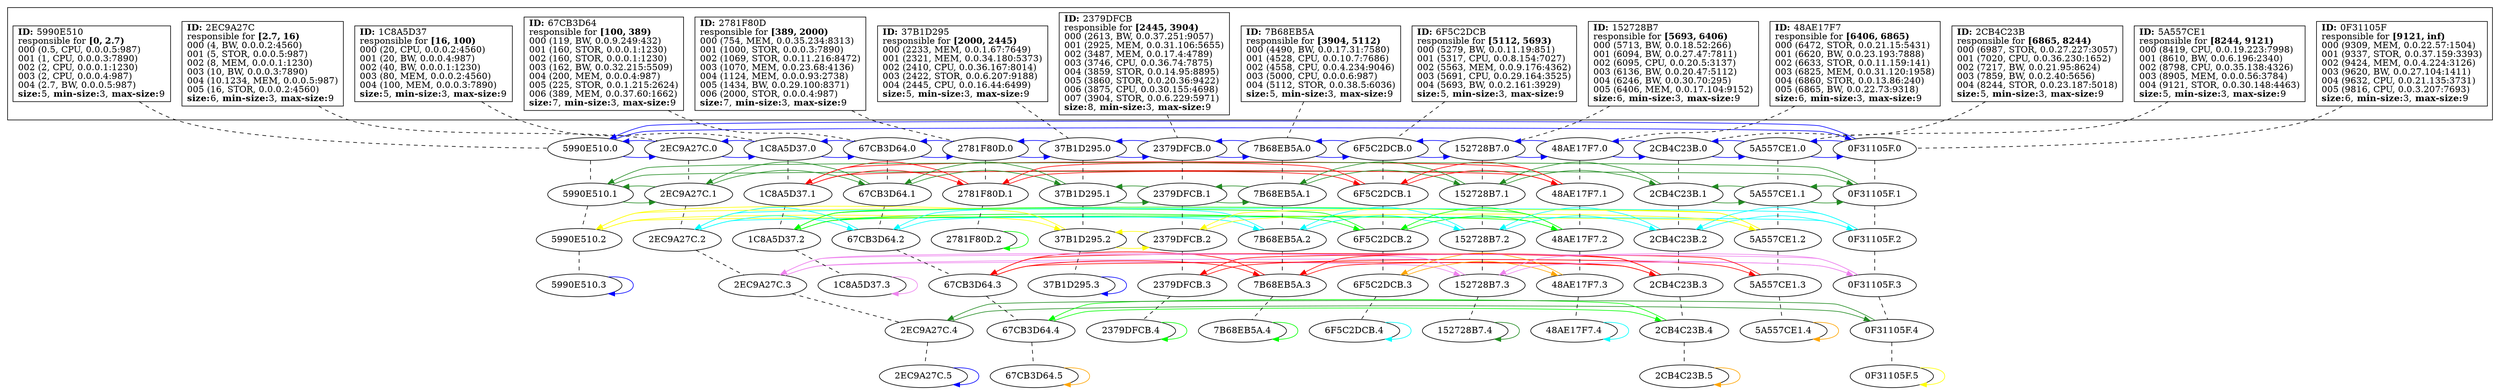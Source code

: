 strict
digraph SkipGraph {

	# vertical
	edge [dir=none style=dashed]
	subgraph {
		"5990E510" -> "5990E510.0" -> "5990E510.1" -> "5990E510.2" -> "5990E510.3"
		}
	subgraph {
		"2EC9A27C" -> "2EC9A27C.0" -> "2EC9A27C.1" -> "2EC9A27C.2" -> "2EC9A27C.3" -> "2EC9A27C.4" -> "2EC9A27C.5"
		}
	subgraph {
		"1C8A5D37" -> "1C8A5D37.0" -> "1C8A5D37.1" -> "1C8A5D37.2" -> "1C8A5D37.3"
		}
	subgraph {
		"67CB3D64" -> "67CB3D64.0" -> "67CB3D64.1" -> "67CB3D64.2" -> "67CB3D64.3" -> "67CB3D64.4" -> "67CB3D64.5"
		}
	subgraph {
		"2781F80D" -> "2781F80D.0" -> "2781F80D.1" -> "2781F80D.2"
		}
	subgraph {
		"37B1D295" -> "37B1D295.0" -> "37B1D295.1" -> "37B1D295.2" -> "37B1D295.3"
		}
	subgraph {
		"2379DFCB" -> "2379DFCB.0" -> "2379DFCB.1" -> "2379DFCB.2" -> "2379DFCB.3" -> "2379DFCB.4"
		}
	subgraph {
		"7B68EB5A" -> "7B68EB5A.0" -> "7B68EB5A.1" -> "7B68EB5A.2" -> "7B68EB5A.3" -> "7B68EB5A.4"
		}
	subgraph {
		"6F5C2DCB" -> "6F5C2DCB.0" -> "6F5C2DCB.1" -> "6F5C2DCB.2" -> "6F5C2DCB.3" -> "6F5C2DCB.4"
		}
	subgraph {
		"152728B7" -> "152728B7.0" -> "152728B7.1" -> "152728B7.2" -> "152728B7.3" -> "152728B7.4"
		}
	subgraph {
		"48AE17F7" -> "48AE17F7.0" -> "48AE17F7.1" -> "48AE17F7.2" -> "48AE17F7.3" -> "48AE17F7.4"
		}
	subgraph {
		"2CB4C23B" -> "2CB4C23B.0" -> "2CB4C23B.1" -> "2CB4C23B.2" -> "2CB4C23B.3" -> "2CB4C23B.4" -> "2CB4C23B.5"
		}
	subgraph {
		"5A557CE1" -> "5A557CE1.0" -> "5A557CE1.1" -> "5A557CE1.2" -> "5A557CE1.3" -> "5A557CE1.4"
		}
	subgraph {
		"0F31105F" -> "0F31105F.0" -> "0F31105F.1" -> "0F31105F.2" -> "0F31105F.3" -> "0F31105F.4" -> "0F31105F.5"
		}

	# horizontal
	edge [dir=forward, style=solid]
	subgraph cluster_content {
		rank = same
		"5990E510" [shape=box, label=
			<
				<B>ID:</B> 5990E510<BR ALIGN="LEFT"/>
				responsible for <B>[0, 2.7)</B><BR ALIGN="LEFT"/>
				000 (0.5, CPU, 0.0.0.5:987)<BR ALIGN="LEFT"/>
				001 (1, CPU, 0.0.0.3:7890)<BR ALIGN="LEFT"/>
				002 (2, CPU, 0.0.0.1:1230)<BR ALIGN="LEFT"/>
				003 (2, CPU, 0.0.0.4:987)<BR ALIGN="LEFT"/>
				004 (2.7, BW, 0.0.0.5:987)<BR ALIGN="LEFT"/>
			<B>size:</B>5, <B>min-size:</B>3, <B>max-size:</B>9<BR ALIGN="LEFT"/>			>]
		"2EC9A27C" [shape=box, label=
			<
				<B>ID:</B> 2EC9A27C<BR ALIGN="LEFT"/>
				responsible for <B>[2.7, 16)</B><BR ALIGN="LEFT"/>
				000 (4, BW, 0.0.0.2:4560)<BR ALIGN="LEFT"/>
				001 (5, STOR, 0.0.0.5:987)<BR ALIGN="LEFT"/>
				002 (8, MEM, 0.0.0.1:1230)<BR ALIGN="LEFT"/>
				003 (10, BW, 0.0.0.3:7890)<BR ALIGN="LEFT"/>
				004 (10.1234, MEM, 0.0.0.5:987)<BR ALIGN="LEFT"/>
				005 (16, STOR, 0.0.0.2:4560)<BR ALIGN="LEFT"/>
			<B>size:</B>6, <B>min-size:</B>3, <B>max-size:</B>9<BR ALIGN="LEFT"/>			>]
		"1C8A5D37" [shape=box, label=
			<
				<B>ID:</B> 1C8A5D37<BR ALIGN="LEFT"/>
				responsible for <B>[16, 100)</B><BR ALIGN="LEFT"/>
				000 (20, CPU, 0.0.0.2:4560)<BR ALIGN="LEFT"/>
				001 (20, BW, 0.0.0.4:987)<BR ALIGN="LEFT"/>
				002 (40, BW, 0.0.0.1:1230)<BR ALIGN="LEFT"/>
				003 (80, MEM, 0.0.0.2:4560)<BR ALIGN="LEFT"/>
				004 (100, MEM, 0.0.0.3:7890)<BR ALIGN="LEFT"/>
			<B>size:</B>5, <B>min-size:</B>3, <B>max-size:</B>9<BR ALIGN="LEFT"/>			>]
		"67CB3D64" [shape=box, label=
			<
				<B>ID:</B> 67CB3D64<BR ALIGN="LEFT"/>
				responsible for <B>[100, 389)</B><BR ALIGN="LEFT"/>
				000 (119, BW, 0.0.9.249:432)<BR ALIGN="LEFT"/>
				001 (160, STOR, 0.0.0.1:1230)<BR ALIGN="LEFT"/>
				002 (160, STOR, 0.0.0.1:1230)<BR ALIGN="LEFT"/>
				003 (162, BW, 0.0.32.215:5509)<BR ALIGN="LEFT"/>
				004 (200, MEM, 0.0.0.4:987)<BR ALIGN="LEFT"/>
				005 (225, STOR, 0.0.1.215:2624)<BR ALIGN="LEFT"/>
				006 (389, MEM, 0.0.37.60:1662)<BR ALIGN="LEFT"/>
			<B>size:</B>7, <B>min-size:</B>3, <B>max-size:</B>9<BR ALIGN="LEFT"/>			>]
		"2781F80D" [shape=box, label=
			<
				<B>ID:</B> 2781F80D<BR ALIGN="LEFT"/>
				responsible for <B>[389, 2000)</B><BR ALIGN="LEFT"/>
				000 (754, MEM, 0.0.35.234:8313)<BR ALIGN="LEFT"/>
				001 (1000, STOR, 0.0.0.3:7890)<BR ALIGN="LEFT"/>
				002 (1069, STOR, 0.0.11.216:8472)<BR ALIGN="LEFT"/>
				003 (1070, MEM, 0.0.23.68:4136)<BR ALIGN="LEFT"/>
				004 (1124, MEM, 0.0.0.93:2738)<BR ALIGN="LEFT"/>
				005 (1434, BW, 0.0.29.100:8371)<BR ALIGN="LEFT"/>
				006 (2000, STOR, 0.0.0.4:987)<BR ALIGN="LEFT"/>
			<B>size:</B>7, <B>min-size:</B>3, <B>max-size:</B>9<BR ALIGN="LEFT"/>			>]
		"37B1D295" [shape=box, label=
			<
				<B>ID:</B> 37B1D295<BR ALIGN="LEFT"/>
				responsible for <B>[2000, 2445)</B><BR ALIGN="LEFT"/>
				000 (2233, MEM, 0.0.1.67:7649)<BR ALIGN="LEFT"/>
				001 (2321, MEM, 0.0.34.180:5373)<BR ALIGN="LEFT"/>
				002 (2410, CPU, 0.0.36.167:8014)<BR ALIGN="LEFT"/>
				003 (2422, STOR, 0.0.6.207:9188)<BR ALIGN="LEFT"/>
				004 (2445, CPU, 0.0.16.44:6499)<BR ALIGN="LEFT"/>
			<B>size:</B>5, <B>min-size:</B>3, <B>max-size:</B>9<BR ALIGN="LEFT"/>			>]
		"2379DFCB" [shape=box, label=
			<
				<B>ID:</B> 2379DFCB<BR ALIGN="LEFT"/>
				responsible for <B>[2445, 3904)</B><BR ALIGN="LEFT"/>
				000 (2613, BW, 0.0.37.251:9057)<BR ALIGN="LEFT"/>
				001 (2925, MEM, 0.0.31.106:5655)<BR ALIGN="LEFT"/>
				002 (3487, MEM, 0.0.17.4:4789)<BR ALIGN="LEFT"/>
				003 (3746, CPU, 0.0.36.74:7875)<BR ALIGN="LEFT"/>
				004 (3859, STOR, 0.0.14.95:8895)<BR ALIGN="LEFT"/>
				005 (3860, STOR, 0.0.20.36:9422)<BR ALIGN="LEFT"/>
				006 (3875, CPU, 0.0.30.155:4698)<BR ALIGN="LEFT"/>
				007 (3904, STOR, 0.0.6.229:5971)<BR ALIGN="LEFT"/>
			<B>size:</B>8, <B>min-size:</B>3, <B>max-size:</B>9<BR ALIGN="LEFT"/>			>]
		"7B68EB5A" [shape=box, label=
			<
				<B>ID:</B> 7B68EB5A<BR ALIGN="LEFT"/>
				responsible for <B>[3904, 5112)</B><BR ALIGN="LEFT"/>
				000 (4490, BW, 0.0.17.31:7580)<BR ALIGN="LEFT"/>
				001 (4528, CPU, 0.0.10.7:7686)<BR ALIGN="LEFT"/>
				002 (4558, CPU, 0.0.4.234:9046)<BR ALIGN="LEFT"/>
				003 (5000, CPU, 0.0.0.6:987)<BR ALIGN="LEFT"/>
				004 (5112, STOR, 0.0.38.5:6036)<BR ALIGN="LEFT"/>
			<B>size:</B>5, <B>min-size:</B>3, <B>max-size:</B>9<BR ALIGN="LEFT"/>			>]
		"6F5C2DCB" [shape=box, label=
			<
				<B>ID:</B> 6F5C2DCB<BR ALIGN="LEFT"/>
				responsible for <B>[5112, 5693)</B><BR ALIGN="LEFT"/>
				000 (5279, BW, 0.0.11.19:851)<BR ALIGN="LEFT"/>
				001 (5317, CPU, 0.0.8.154:7027)<BR ALIGN="LEFT"/>
				002 (5563, MEM, 0.0.9.176:4362)<BR ALIGN="LEFT"/>
				003 (5691, CPU, 0.0.29.164:3525)<BR ALIGN="LEFT"/>
				004 (5693, BW, 0.0.2.161:3929)<BR ALIGN="LEFT"/>
			<B>size:</B>5, <B>min-size:</B>3, <B>max-size:</B>9<BR ALIGN="LEFT"/>			>]
		"152728B7" [shape=box, label=
			<
				<B>ID:</B> 152728B7<BR ALIGN="LEFT"/>
				responsible for <B>[5693, 6406)</B><BR ALIGN="LEFT"/>
				000 (5713, BW, 0.0.18.52:266)<BR ALIGN="LEFT"/>
				001 (6094, BW, 0.0.27.47:7811)<BR ALIGN="LEFT"/>
				002 (6095, CPU, 0.0.20.5:3137)<BR ALIGN="LEFT"/>
				003 (6136, BW, 0.0.20.47:5112)<BR ALIGN="LEFT"/>
				004 (6246, BW, 0.0.30.70:295)<BR ALIGN="LEFT"/>
				005 (6406, MEM, 0.0.17.104:9152)<BR ALIGN="LEFT"/>
			<B>size:</B>6, <B>min-size:</B>3, <B>max-size:</B>9<BR ALIGN="LEFT"/>			>]
		"48AE17F7" [shape=box, label=
			<
				<B>ID:</B> 48AE17F7<BR ALIGN="LEFT"/>
				responsible for <B>[6406, 6865)</B><BR ALIGN="LEFT"/>
				000 (6472, STOR, 0.0.21.15:5431)<BR ALIGN="LEFT"/>
				001 (6620, BW, 0.0.23.193:7888)<BR ALIGN="LEFT"/>
				002 (6633, STOR, 0.0.11.159:141)<BR ALIGN="LEFT"/>
				003 (6825, MEM, 0.0.31.120:1958)<BR ALIGN="LEFT"/>
				004 (6860, STOR, 0.0.13.86:240)<BR ALIGN="LEFT"/>
				005 (6865, BW, 0.0.22.73:9318)<BR ALIGN="LEFT"/>
			<B>size:</B>6, <B>min-size:</B>3, <B>max-size:</B>9<BR ALIGN="LEFT"/>			>]
		"2CB4C23B" [shape=box, label=
			<
				<B>ID:</B> 2CB4C23B<BR ALIGN="LEFT"/>
				responsible for <B>[6865, 8244)</B><BR ALIGN="LEFT"/>
				000 (6987, STOR, 0.0.27.227:3057)<BR ALIGN="LEFT"/>
				001 (7020, CPU, 0.0.36.230:1652)<BR ALIGN="LEFT"/>
				002 (7217, BW, 0.0.21.95:8624)<BR ALIGN="LEFT"/>
				003 (7859, BW, 0.0.2.40:5656)<BR ALIGN="LEFT"/>
				004 (8244, STOR, 0.0.23.187:5018)<BR ALIGN="LEFT"/>
			<B>size:</B>5, <B>min-size:</B>3, <B>max-size:</B>9<BR ALIGN="LEFT"/>			>]
		"5A557CE1" [shape=box, label=
			<
				<B>ID:</B> 5A557CE1<BR ALIGN="LEFT"/>
				responsible for <B>[8244, 9121)</B><BR ALIGN="LEFT"/>
				000 (8419, CPU, 0.0.19.223:7998)<BR ALIGN="LEFT"/>
				001 (8610, BW, 0.0.6.196:2340)<BR ALIGN="LEFT"/>
				002 (8798, CPU, 0.0.35.138:4326)<BR ALIGN="LEFT"/>
				003 (8905, MEM, 0.0.0.56:3784)<BR ALIGN="LEFT"/>
				004 (9121, STOR, 0.0.30.148:4463)<BR ALIGN="LEFT"/>
			<B>size:</B>5, <B>min-size:</B>3, <B>max-size:</B>9<BR ALIGN="LEFT"/>			>]
		"0F31105F" [shape=box, label=
			<
				<B>ID:</B> 0F31105F<BR ALIGN="LEFT"/>
				responsible for <B>[9121, inf)</B><BR ALIGN="LEFT"/>
				000 (9309, MEM, 0.0.22.57:1504)<BR ALIGN="LEFT"/>
				001 (9337, STOR, 0.0.37.159:3393)<BR ALIGN="LEFT"/>
				002 (9424, MEM, 0.0.4.224:3126)<BR ALIGN="LEFT"/>
				003 (9620, BW, 0.0.27.104:1411)<BR ALIGN="LEFT"/>
				004 (9632, CPU, 0.0.21.135:3731)<BR ALIGN="LEFT"/>
				005 (9816, CPU, 0.0.3.207:7693)<BR ALIGN="LEFT"/>
			<B>size:</B>6, <B>min-size:</B>3, <B>max-size:</B>9<BR ALIGN="LEFT"/>			>]
	}

	edge [color=blue]
	subgraph 0 {
		rank = same
		label = "Level 0"
		subgraph {
			"5990E510.0" -> "2EC9A27C.0"
			"5990E510.0" -> "0F31105F.0"
		}
		subgraph {
			"2EC9A27C.0" -> "1C8A5D37.0"
			"2EC9A27C.0" -> "5990E510.0"
		}
		subgraph {
			"1C8A5D37.0" -> "67CB3D64.0"
			"1C8A5D37.0" -> "2EC9A27C.0"
		}
		subgraph {
			"67CB3D64.0" -> "2781F80D.0"
			"67CB3D64.0" -> "1C8A5D37.0"
		}
		subgraph {
			"2781F80D.0" -> "37B1D295.0"
			"2781F80D.0" -> "67CB3D64.0"
		}
		subgraph {
			"37B1D295.0" -> "2379DFCB.0"
			"37B1D295.0" -> "2781F80D.0"
		}
		subgraph {
			"2379DFCB.0" -> "7B68EB5A.0"
			"2379DFCB.0" -> "37B1D295.0"
		}
		subgraph {
			"7B68EB5A.0" -> "6F5C2DCB.0"
			"7B68EB5A.0" -> "2379DFCB.0"
		}
		subgraph {
			"6F5C2DCB.0" -> "152728B7.0"
			"6F5C2DCB.0" -> "7B68EB5A.0"
		}
		subgraph {
			"152728B7.0" -> "48AE17F7.0"
			"152728B7.0" -> "6F5C2DCB.0"
		}
		subgraph {
			"48AE17F7.0" -> "2CB4C23B.0"
			"48AE17F7.0" -> "152728B7.0"
		}
		subgraph {
			"2CB4C23B.0" -> "5A557CE1.0"
			"2CB4C23B.0" -> "48AE17F7.0"
		}
		subgraph {
			"5A557CE1.0" -> "0F31105F.0"
			"5A557CE1.0" -> "2CB4C23B.0"
		}
		subgraph {
			"0F31105F.0" -> "5990E510.0"
			"0F31105F.0" -> "5A557CE1.0"
		}
	}

	edge [color=red]
	subgraph 00 {
		rank = same
		label = "Level 1 (0)"
		subgraph {
			"1C8A5D37.1" -> "2781F80D.1"
			"1C8A5D37.1" -> "48AE17F7.1"
		}
		subgraph {
			"2781F80D.1" -> "6F5C2DCB.1"
			"2781F80D.1" -> "1C8A5D37.1"
		}
		subgraph {
			"6F5C2DCB.1" -> "48AE17F7.1"
			"6F5C2DCB.1" -> "2781F80D.1"
		}
		subgraph {
			"48AE17F7.1" -> "1C8A5D37.1"
			"48AE17F7.1" -> "6F5C2DCB.1"
		}
	}

	edge [color=green]
	subgraph 000 {
		rank = same
		label = "Level 2 (00)"
		subgraph {
			"1C8A5D37.2" -> "6F5C2DCB.2"
			"1C8A5D37.2" -> "48AE17F7.2"
		}
		subgraph {
			"2781F80D.2" -> "2781F80D.2"
			"2781F80D.2" -> "2781F80D.2"
		}
		subgraph {
			"6F5C2DCB.2" -> "48AE17F7.2"
			"6F5C2DCB.2" -> "1C8A5D37.2"
		}
		subgraph {
			"48AE17F7.2" -> "1C8A5D37.2"
			"48AE17F7.2" -> "6F5C2DCB.2"
		}
	}

	edge [color=orange]
	subgraph 0000 {
		rank = same
		label = "Level 3 (000)"
		subgraph {
			"6F5C2DCB.3" -> "48AE17F7.3"
			"6F5C2DCB.3" -> "48AE17F7.3"
		}
		subgraph {
			"48AE17F7.3" -> "6F5C2DCB.3"
			"48AE17F7.3" -> "6F5C2DCB.3"
		}
	}

	edge [color=cyan]
	subgraph 00000 {
		rank = same
		label = "Level 4 (0000)"
		subgraph {
			"6F5C2DCB.4" -> "6F5C2DCB.4"
			"6F5C2DCB.4" -> "6F5C2DCB.4"
		}
		subgraph {
			"48AE17F7.4" -> "48AE17F7.4"
			"48AE17F7.4" -> "48AE17F7.4"
		}
	}

	edge [color=violet]
	subgraph 0001 {
		rank = same
		label = "Level 3 (001)"
		subgraph {
			"1C8A5D37.3" -> "1C8A5D37.3"
			"1C8A5D37.3" -> "1C8A5D37.3"
		}
	}

	edge [color=forestgreen]
	subgraph 01 {
		rank = same
		label = "Level 1 (1)"
		subgraph {
			"5990E510.1" -> "2EC9A27C.1"
			"5990E510.1" -> "0F31105F.1"
		}
		subgraph {
			"2EC9A27C.1" -> "67CB3D64.1"
			"2EC9A27C.1" -> "5990E510.1"
		}
		subgraph {
			"67CB3D64.1" -> "37B1D295.1"
			"67CB3D64.1" -> "2EC9A27C.1"
		}
		subgraph {
			"37B1D295.1" -> "2379DFCB.1"
			"37B1D295.1" -> "67CB3D64.1"
		}
		subgraph {
			"2379DFCB.1" -> "7B68EB5A.1"
			"2379DFCB.1" -> "37B1D295.1"
		}
		subgraph {
			"7B68EB5A.1" -> "152728B7.1"
			"7B68EB5A.1" -> "2379DFCB.1"
		}
		subgraph {
			"152728B7.1" -> "2CB4C23B.1"
			"152728B7.1" -> "7B68EB5A.1"
		}
		subgraph {
			"2CB4C23B.1" -> "5A557CE1.1"
			"2CB4C23B.1" -> "152728B7.1"
		}
		subgraph {
			"5A557CE1.1" -> "0F31105F.1"
			"5A557CE1.1" -> "2CB4C23B.1"
		}
		subgraph {
			"0F31105F.1" -> "5990E510.1"
			"0F31105F.1" -> "5A557CE1.1"
		}
	}

	edge [color=yellow]
	subgraph 010 {
		rank = same
		label = "Level 2 (10)"
		subgraph {
			"5990E510.2" -> "37B1D295.2"
			"5990E510.2" -> "5A557CE1.2"
		}
		subgraph {
			"37B1D295.2" -> "2379DFCB.2"
			"37B1D295.2" -> "5990E510.2"
		}
		subgraph {
			"2379DFCB.2" -> "5A557CE1.2"
			"2379DFCB.2" -> "37B1D295.2"
		}
		subgraph {
			"5A557CE1.2" -> "5990E510.2"
			"5A557CE1.2" -> "2379DFCB.2"
		}
	}

	edge [color=blue]
	subgraph 0100 {
		rank = same
		label = "Level 3 (100)"
		subgraph {
			"5990E510.3" -> "5990E510.3"
			"5990E510.3" -> "5990E510.3"
		}
		subgraph {
			"37B1D295.3" -> "37B1D295.3"
			"37B1D295.3" -> "37B1D295.3"
		}
	}

	edge [color=red]
	subgraph 0101 {
		rank = same
		label = "Level 3 (101)"
		subgraph {
			"2379DFCB.3" -> "5A557CE1.3"
			"2379DFCB.3" -> "5A557CE1.3"
		}
		subgraph {
			"5A557CE1.3" -> "2379DFCB.3"
			"5A557CE1.3" -> "2379DFCB.3"
		}
	}

	edge [color=green]
	subgraph 01010 {
		rank = same
		label = "Level 4 (1010)"
		subgraph {
			"2379DFCB.4" -> "2379DFCB.4"
			"2379DFCB.4" -> "2379DFCB.4"
		}
	}

	edge [color=orange]
	subgraph 01011 {
		rank = same
		label = "Level 4 (1011)"
		subgraph {
			"5A557CE1.4" -> "5A557CE1.4"
			"5A557CE1.4" -> "5A557CE1.4"
		}
	}

	edge [color=cyan]
	subgraph 011 {
		rank = same
		label = "Level 2 (11)"
		subgraph {
			"2EC9A27C.2" -> "67CB3D64.2"
			"2EC9A27C.2" -> "0F31105F.2"
		}
		subgraph {
			"67CB3D64.2" -> "7B68EB5A.2"
			"67CB3D64.2" -> "2EC9A27C.2"
		}
		subgraph {
			"7B68EB5A.2" -> "152728B7.2"
			"7B68EB5A.2" -> "67CB3D64.2"
		}
		subgraph {
			"152728B7.2" -> "2CB4C23B.2"
			"152728B7.2" -> "7B68EB5A.2"
		}
		subgraph {
			"2CB4C23B.2" -> "0F31105F.2"
			"2CB4C23B.2" -> "152728B7.2"
		}
		subgraph {
			"0F31105F.2" -> "2EC9A27C.2"
			"0F31105F.2" -> "2CB4C23B.2"
		}
	}

	edge [color=violet]
	subgraph 0110 {
		rank = same
		label = "Level 3 (110)"
		subgraph {
			"2EC9A27C.3" -> "152728B7.3"
			"2EC9A27C.3" -> "0F31105F.3"
		}
		subgraph {
			"152728B7.3" -> "0F31105F.3"
			"152728B7.3" -> "2EC9A27C.3"
		}
		subgraph {
			"0F31105F.3" -> "2EC9A27C.3"
			"0F31105F.3" -> "152728B7.3"
		}
	}

	edge [color=forestgreen]
	subgraph 01101 {
		rank = same
		label = "Level 4 (1101)"
		subgraph {
			"2EC9A27C.4" -> "0F31105F.4"
			"2EC9A27C.4" -> "0F31105F.4"
		}
		subgraph {
			"152728B7.4" -> "152728B7.4"
			"152728B7.4" -> "152728B7.4"
		}
		subgraph {
			"0F31105F.4" -> "2EC9A27C.4"
			"0F31105F.4" -> "2EC9A27C.4"
		}
	}

	edge [color=yellow]
	subgraph 011010 {
		rank = same
		label = "Level 5 (11010)"
		subgraph {
			"0F31105F.5" -> "0F31105F.5"
			"0F31105F.5" -> "0F31105F.5"
		}
	}

	edge [color=blue]
	subgraph 011011 {
		rank = same
		label = "Level 5 (11011)"
		subgraph {
			"2EC9A27C.5" -> "2EC9A27C.5"
			"2EC9A27C.5" -> "2EC9A27C.5"
		}
	}

	edge [color=red]
	subgraph 0111 {
		rank = same
		label = "Level 3 (111)"
		subgraph {
			"67CB3D64.3" -> "7B68EB5A.3"
			"67CB3D64.3" -> "2CB4C23B.3"
		}
		subgraph {
			"7B68EB5A.3" -> "2CB4C23B.3"
			"7B68EB5A.3" -> "67CB3D64.3"
		}
		subgraph {
			"2CB4C23B.3" -> "67CB3D64.3"
			"2CB4C23B.3" -> "7B68EB5A.3"
		}
	}

	edge [color=green]
	subgraph 01111 {
		rank = same
		label = "Level 4 (1111)"
		subgraph {
			"67CB3D64.4" -> "2CB4C23B.4"
			"67CB3D64.4" -> "2CB4C23B.4"
		}
		subgraph {
			"7B68EB5A.4" -> "7B68EB5A.4"
			"7B68EB5A.4" -> "7B68EB5A.4"
		}
		subgraph {
			"2CB4C23B.4" -> "67CB3D64.4"
			"2CB4C23B.4" -> "67CB3D64.4"
		}
	}

	edge [color=orange]
	subgraph 011111 {
		rank = same
		label = "Level 5 (11111)"
		subgraph {
			"67CB3D64.5" -> "67CB3D64.5"
			"67CB3D64.5" -> "67CB3D64.5"
		}
		subgraph {
			"2CB4C23B.5" -> "2CB4C23B.5"
			"2CB4C23B.5" -> "2CB4C23B.5"
		}
	}


}
